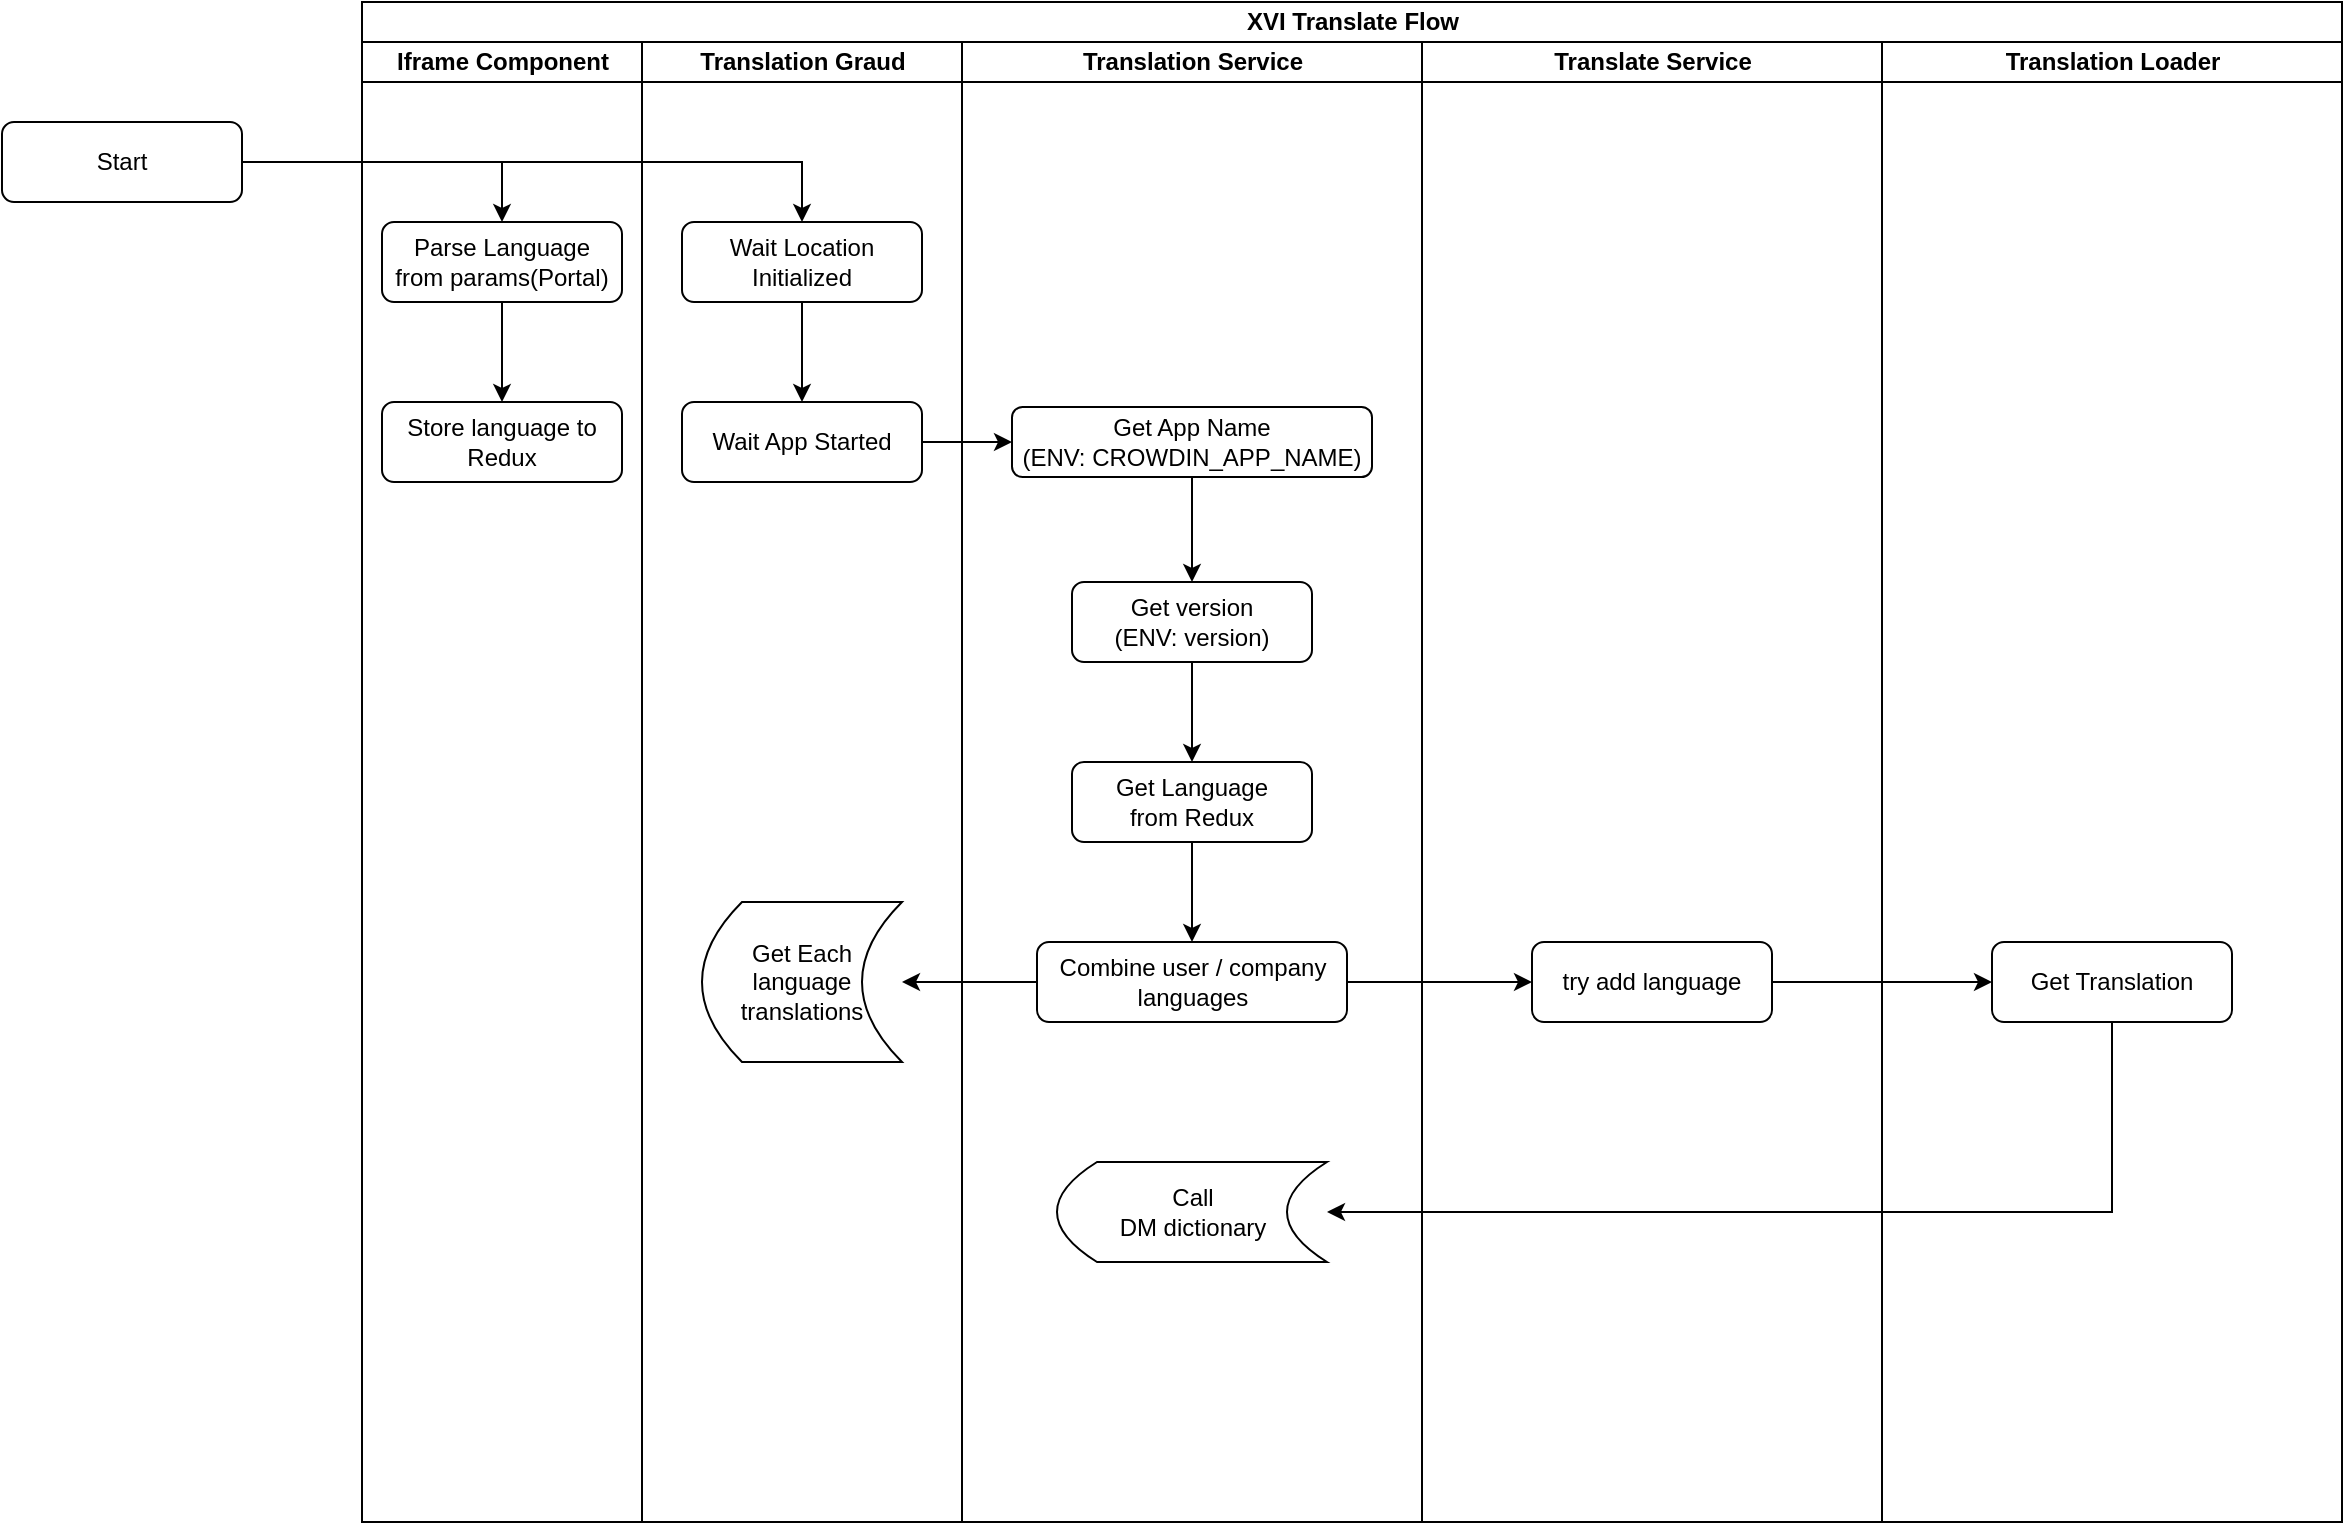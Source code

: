 <mxfile version="28.0.4">
  <diagram id="C5RBs43oDa-KdzZeNtuy" name="Page-1">
    <mxGraphModel dx="1028" dy="588" grid="1" gridSize="10" guides="1" tooltips="1" connect="1" arrows="1" fold="1" page="1" pageScale="1" pageWidth="827" pageHeight="1169" math="0" shadow="0">
      <root>
        <mxCell id="WIyWlLk6GJQsqaUBKTNV-0" />
        <mxCell id="WIyWlLk6GJQsqaUBKTNV-1" parent="WIyWlLk6GJQsqaUBKTNV-0" />
        <mxCell id="rNBqGbRogVpqSaDtOh2h-4" value="XVI Translate Flow" style="swimlane;childLayout=stackLayout;resizeParent=1;resizeParentMax=0;startSize=20;html=1;" vertex="1" parent="WIyWlLk6GJQsqaUBKTNV-1">
          <mxGeometry x="450" y="120" width="990" height="760" as="geometry" />
        </mxCell>
        <mxCell id="rNBqGbRogVpqSaDtOh2h-5" value="Iframe Component" style="swimlane;startSize=20;html=1;" vertex="1" parent="rNBqGbRogVpqSaDtOh2h-4">
          <mxGeometry y="20" width="140" height="740" as="geometry" />
        </mxCell>
        <mxCell id="rNBqGbRogVpqSaDtOh2h-16" style="edgeStyle=orthogonalEdgeStyle;rounded=0;orthogonalLoop=1;jettySize=auto;html=1;entryX=0.5;entryY=0;entryDx=0;entryDy=0;" edge="1" parent="rNBqGbRogVpqSaDtOh2h-5" source="rNBqGbRogVpqSaDtOh2h-11" target="rNBqGbRogVpqSaDtOh2h-15">
          <mxGeometry relative="1" as="geometry" />
        </mxCell>
        <mxCell id="rNBqGbRogVpqSaDtOh2h-11" value="Parse Language&lt;div&gt;from params(Portal)&lt;/div&gt;" style="rounded=1;whiteSpace=wrap;html=1;fontSize=12;glass=0;strokeWidth=1;shadow=0;" vertex="1" parent="rNBqGbRogVpqSaDtOh2h-5">
          <mxGeometry x="10.0" y="90" width="120" height="40" as="geometry" />
        </mxCell>
        <mxCell id="rNBqGbRogVpqSaDtOh2h-15" value="Store language to Redux" style="rounded=1;whiteSpace=wrap;html=1;fontSize=12;glass=0;strokeWidth=1;shadow=0;" vertex="1" parent="rNBqGbRogVpqSaDtOh2h-5">
          <mxGeometry x="10.0" y="180" width="120" height="40" as="geometry" />
        </mxCell>
        <mxCell id="rNBqGbRogVpqSaDtOh2h-6" value="Translation Graud" style="swimlane;startSize=20;html=1;" vertex="1" parent="rNBqGbRogVpqSaDtOh2h-4">
          <mxGeometry x="140" y="20" width="160" height="740" as="geometry" />
        </mxCell>
        <mxCell id="rNBqGbRogVpqSaDtOh2h-20" style="edgeStyle=orthogonalEdgeStyle;rounded=0;orthogonalLoop=1;jettySize=auto;html=1;exitX=0.5;exitY=1;exitDx=0;exitDy=0;" edge="1" parent="rNBqGbRogVpqSaDtOh2h-6" source="rNBqGbRogVpqSaDtOh2h-17" target="rNBqGbRogVpqSaDtOh2h-19">
          <mxGeometry relative="1" as="geometry" />
        </mxCell>
        <mxCell id="rNBqGbRogVpqSaDtOh2h-17" value="Wait Location Initialized" style="rounded=1;whiteSpace=wrap;html=1;fontSize=12;glass=0;strokeWidth=1;shadow=0;" vertex="1" parent="rNBqGbRogVpqSaDtOh2h-6">
          <mxGeometry x="20.0" y="90" width="120" height="40" as="geometry" />
        </mxCell>
        <mxCell id="rNBqGbRogVpqSaDtOh2h-19" value="Wait App Started" style="rounded=1;whiteSpace=wrap;html=1;fontSize=12;glass=0;strokeWidth=1;shadow=0;" vertex="1" parent="rNBqGbRogVpqSaDtOh2h-6">
          <mxGeometry x="20.0" y="180" width="120" height="40" as="geometry" />
        </mxCell>
        <mxCell id="rNBqGbRogVpqSaDtOh2h-33" value="Get Each language translations" style="shape=dataStorage;whiteSpace=wrap;html=1;fixedSize=1;" vertex="1" parent="rNBqGbRogVpqSaDtOh2h-6">
          <mxGeometry x="30" y="430" width="100" height="80" as="geometry" />
        </mxCell>
        <mxCell id="rNBqGbRogVpqSaDtOh2h-7" value="Translation Service" style="swimlane;startSize=20;html=1;" vertex="1" parent="rNBqGbRogVpqSaDtOh2h-4">
          <mxGeometry x="300" y="20" width="230" height="740" as="geometry">
            <mxRectangle x="300" y="20" width="40" height="740" as="alternateBounds" />
          </mxGeometry>
        </mxCell>
        <mxCell id="rNBqGbRogVpqSaDtOh2h-27" style="edgeStyle=orthogonalEdgeStyle;rounded=0;orthogonalLoop=1;jettySize=auto;html=1;exitX=0.5;exitY=1;exitDx=0;exitDy=0;" edge="1" parent="rNBqGbRogVpqSaDtOh2h-7" source="rNBqGbRogVpqSaDtOh2h-25" target="rNBqGbRogVpqSaDtOh2h-26">
          <mxGeometry relative="1" as="geometry" />
        </mxCell>
        <mxCell id="rNBqGbRogVpqSaDtOh2h-25" value="Get App Name&lt;div&gt;(ENV: CROWDIN_APP_NAME)&lt;/div&gt;" style="rounded=1;whiteSpace=wrap;html=1;fontSize=12;glass=0;strokeWidth=1;shadow=0;" vertex="1" parent="rNBqGbRogVpqSaDtOh2h-7">
          <mxGeometry x="25" y="182.5" width="180" height="35" as="geometry" />
        </mxCell>
        <mxCell id="rNBqGbRogVpqSaDtOh2h-30" style="edgeStyle=orthogonalEdgeStyle;rounded=0;orthogonalLoop=1;jettySize=auto;html=1;exitX=0.5;exitY=1;exitDx=0;exitDy=0;entryX=0.5;entryY=0;entryDx=0;entryDy=0;" edge="1" parent="rNBqGbRogVpqSaDtOh2h-7" source="rNBqGbRogVpqSaDtOh2h-26" target="rNBqGbRogVpqSaDtOh2h-29">
          <mxGeometry relative="1" as="geometry" />
        </mxCell>
        <mxCell id="rNBqGbRogVpqSaDtOh2h-26" value="Get version&lt;div&gt;(ENV: version)&lt;/div&gt;" style="rounded=1;whiteSpace=wrap;html=1;fontSize=12;glass=0;strokeWidth=1;shadow=0;" vertex="1" parent="rNBqGbRogVpqSaDtOh2h-7">
          <mxGeometry x="55.0" y="270" width="120" height="40" as="geometry" />
        </mxCell>
        <mxCell id="rNBqGbRogVpqSaDtOh2h-32" style="edgeStyle=orthogonalEdgeStyle;rounded=0;orthogonalLoop=1;jettySize=auto;html=1;exitX=0.5;exitY=1;exitDx=0;exitDy=0;entryX=0.5;entryY=0;entryDx=0;entryDy=0;" edge="1" parent="rNBqGbRogVpqSaDtOh2h-7" source="rNBqGbRogVpqSaDtOh2h-29" target="rNBqGbRogVpqSaDtOh2h-31">
          <mxGeometry relative="1" as="geometry" />
        </mxCell>
        <mxCell id="rNBqGbRogVpqSaDtOh2h-29" value="Get Language&lt;div&gt;from Redux&lt;/div&gt;" style="rounded=1;whiteSpace=wrap;html=1;fontSize=12;glass=0;strokeWidth=1;shadow=0;" vertex="1" parent="rNBqGbRogVpqSaDtOh2h-7">
          <mxGeometry x="55.0" y="360" width="120" height="40" as="geometry" />
        </mxCell>
        <mxCell id="rNBqGbRogVpqSaDtOh2h-31" value="Combine user / company&lt;div&gt;languages&lt;/div&gt;" style="rounded=1;whiteSpace=wrap;html=1;fontSize=12;glass=0;strokeWidth=1;shadow=0;" vertex="1" parent="rNBqGbRogVpqSaDtOh2h-7">
          <mxGeometry x="37.5" y="450" width="155" height="40" as="geometry" />
        </mxCell>
        <mxCell id="rNBqGbRogVpqSaDtOh2h-61" value="Call&lt;div&gt;DM dictionary&lt;/div&gt;" style="shape=dataStorage;whiteSpace=wrap;html=1;fixedSize=1;" vertex="1" parent="rNBqGbRogVpqSaDtOh2h-7">
          <mxGeometry x="47.5" y="560" width="135" height="50" as="geometry" />
        </mxCell>
        <mxCell id="rNBqGbRogVpqSaDtOh2h-28" style="edgeStyle=orthogonalEdgeStyle;rounded=0;orthogonalLoop=1;jettySize=auto;html=1;exitX=1;exitY=0.5;exitDx=0;exitDy=0;entryX=0;entryY=0.5;entryDx=0;entryDy=0;" edge="1" parent="rNBqGbRogVpqSaDtOh2h-4" source="rNBqGbRogVpqSaDtOh2h-19" target="rNBqGbRogVpqSaDtOh2h-25">
          <mxGeometry relative="1" as="geometry" />
        </mxCell>
        <mxCell id="rNBqGbRogVpqSaDtOh2h-34" style="edgeStyle=orthogonalEdgeStyle;rounded=0;orthogonalLoop=1;jettySize=auto;html=1;exitX=0;exitY=0.5;exitDx=0;exitDy=0;entryX=1;entryY=0.5;entryDx=0;entryDy=0;" edge="1" parent="rNBqGbRogVpqSaDtOh2h-4" source="rNBqGbRogVpqSaDtOh2h-31" target="rNBqGbRogVpqSaDtOh2h-33">
          <mxGeometry relative="1" as="geometry" />
        </mxCell>
        <mxCell id="rNBqGbRogVpqSaDtOh2h-45" value="Translate Service" style="swimlane;startSize=20;html=1;" vertex="1" parent="rNBqGbRogVpqSaDtOh2h-4">
          <mxGeometry x="530" y="20" width="230" height="740" as="geometry">
            <mxRectangle x="300" y="20" width="40" height="740" as="alternateBounds" />
          </mxGeometry>
        </mxCell>
        <mxCell id="rNBqGbRogVpqSaDtOh2h-53" value="try add language" style="rounded=1;whiteSpace=wrap;html=1;fontSize=12;glass=0;strokeWidth=1;shadow=0;" vertex="1" parent="rNBqGbRogVpqSaDtOh2h-45">
          <mxGeometry x="55" y="450" width="120" height="40" as="geometry" />
        </mxCell>
        <mxCell id="rNBqGbRogVpqSaDtOh2h-54" style="edgeStyle=orthogonalEdgeStyle;rounded=0;orthogonalLoop=1;jettySize=auto;html=1;exitX=1;exitY=0.5;exitDx=0;exitDy=0;entryX=0;entryY=0.5;entryDx=0;entryDy=0;" edge="1" parent="rNBqGbRogVpqSaDtOh2h-4" source="rNBqGbRogVpqSaDtOh2h-31" target="rNBqGbRogVpqSaDtOh2h-53">
          <mxGeometry relative="1" as="geometry" />
        </mxCell>
        <mxCell id="rNBqGbRogVpqSaDtOh2h-55" value="Translation Loader" style="swimlane;startSize=20;html=1;" vertex="1" parent="rNBqGbRogVpqSaDtOh2h-4">
          <mxGeometry x="760" y="20" width="230" height="740" as="geometry">
            <mxRectangle x="300" y="20" width="40" height="740" as="alternateBounds" />
          </mxGeometry>
        </mxCell>
        <mxCell id="rNBqGbRogVpqSaDtOh2h-62" value="Get Translation" style="rounded=1;whiteSpace=wrap;html=1;fontSize=12;glass=0;strokeWidth=1;shadow=0;" vertex="1" parent="rNBqGbRogVpqSaDtOh2h-55">
          <mxGeometry x="55" y="450" width="120" height="40" as="geometry" />
        </mxCell>
        <mxCell id="rNBqGbRogVpqSaDtOh2h-58" style="edgeStyle=orthogonalEdgeStyle;rounded=0;orthogonalLoop=1;jettySize=auto;html=1;exitX=1;exitY=0.5;exitDx=0;exitDy=0;entryX=0;entryY=0.5;entryDx=0;entryDy=0;" edge="1" parent="rNBqGbRogVpqSaDtOh2h-4" source="rNBqGbRogVpqSaDtOh2h-53" target="rNBqGbRogVpqSaDtOh2h-62">
          <mxGeometry relative="1" as="geometry">
            <mxPoint x="807.5" y="490" as="targetPoint" />
          </mxGeometry>
        </mxCell>
        <mxCell id="rNBqGbRogVpqSaDtOh2h-60" style="edgeStyle=orthogonalEdgeStyle;rounded=0;orthogonalLoop=1;jettySize=auto;html=1;exitX=0.5;exitY=1;exitDx=0;exitDy=0;entryX=1;entryY=0.5;entryDx=0;entryDy=0;" edge="1" parent="rNBqGbRogVpqSaDtOh2h-4" source="rNBqGbRogVpqSaDtOh2h-62" target="rNBqGbRogVpqSaDtOh2h-61">
          <mxGeometry relative="1" as="geometry">
            <mxPoint x="875" y="515" as="sourcePoint" />
            <mxPoint x="475" y="610" as="targetPoint" />
          </mxGeometry>
        </mxCell>
        <mxCell id="rNBqGbRogVpqSaDtOh2h-10" value="" style="edgeStyle=orthogonalEdgeStyle;rounded=0;orthogonalLoop=1;jettySize=auto;html=1;entryX=0.5;entryY=0;entryDx=0;entryDy=0;" edge="1" parent="WIyWlLk6GJQsqaUBKTNV-1" source="rNBqGbRogVpqSaDtOh2h-8" target="rNBqGbRogVpqSaDtOh2h-11">
          <mxGeometry relative="1" as="geometry">
            <mxPoint x="460" y="200" as="targetPoint" />
          </mxGeometry>
        </mxCell>
        <mxCell id="rNBqGbRogVpqSaDtOh2h-18" style="edgeStyle=orthogonalEdgeStyle;rounded=0;orthogonalLoop=1;jettySize=auto;html=1;exitX=1;exitY=0.5;exitDx=0;exitDy=0;" edge="1" parent="WIyWlLk6GJQsqaUBKTNV-1" source="rNBqGbRogVpqSaDtOh2h-8" target="rNBqGbRogVpqSaDtOh2h-17">
          <mxGeometry relative="1" as="geometry" />
        </mxCell>
        <mxCell id="rNBqGbRogVpqSaDtOh2h-8" value="Start" style="rounded=1;whiteSpace=wrap;html=1;fontSize=12;glass=0;strokeWidth=1;shadow=0;" vertex="1" parent="WIyWlLk6GJQsqaUBKTNV-1">
          <mxGeometry x="270" y="180" width="120" height="40" as="geometry" />
        </mxCell>
      </root>
    </mxGraphModel>
  </diagram>
</mxfile>
